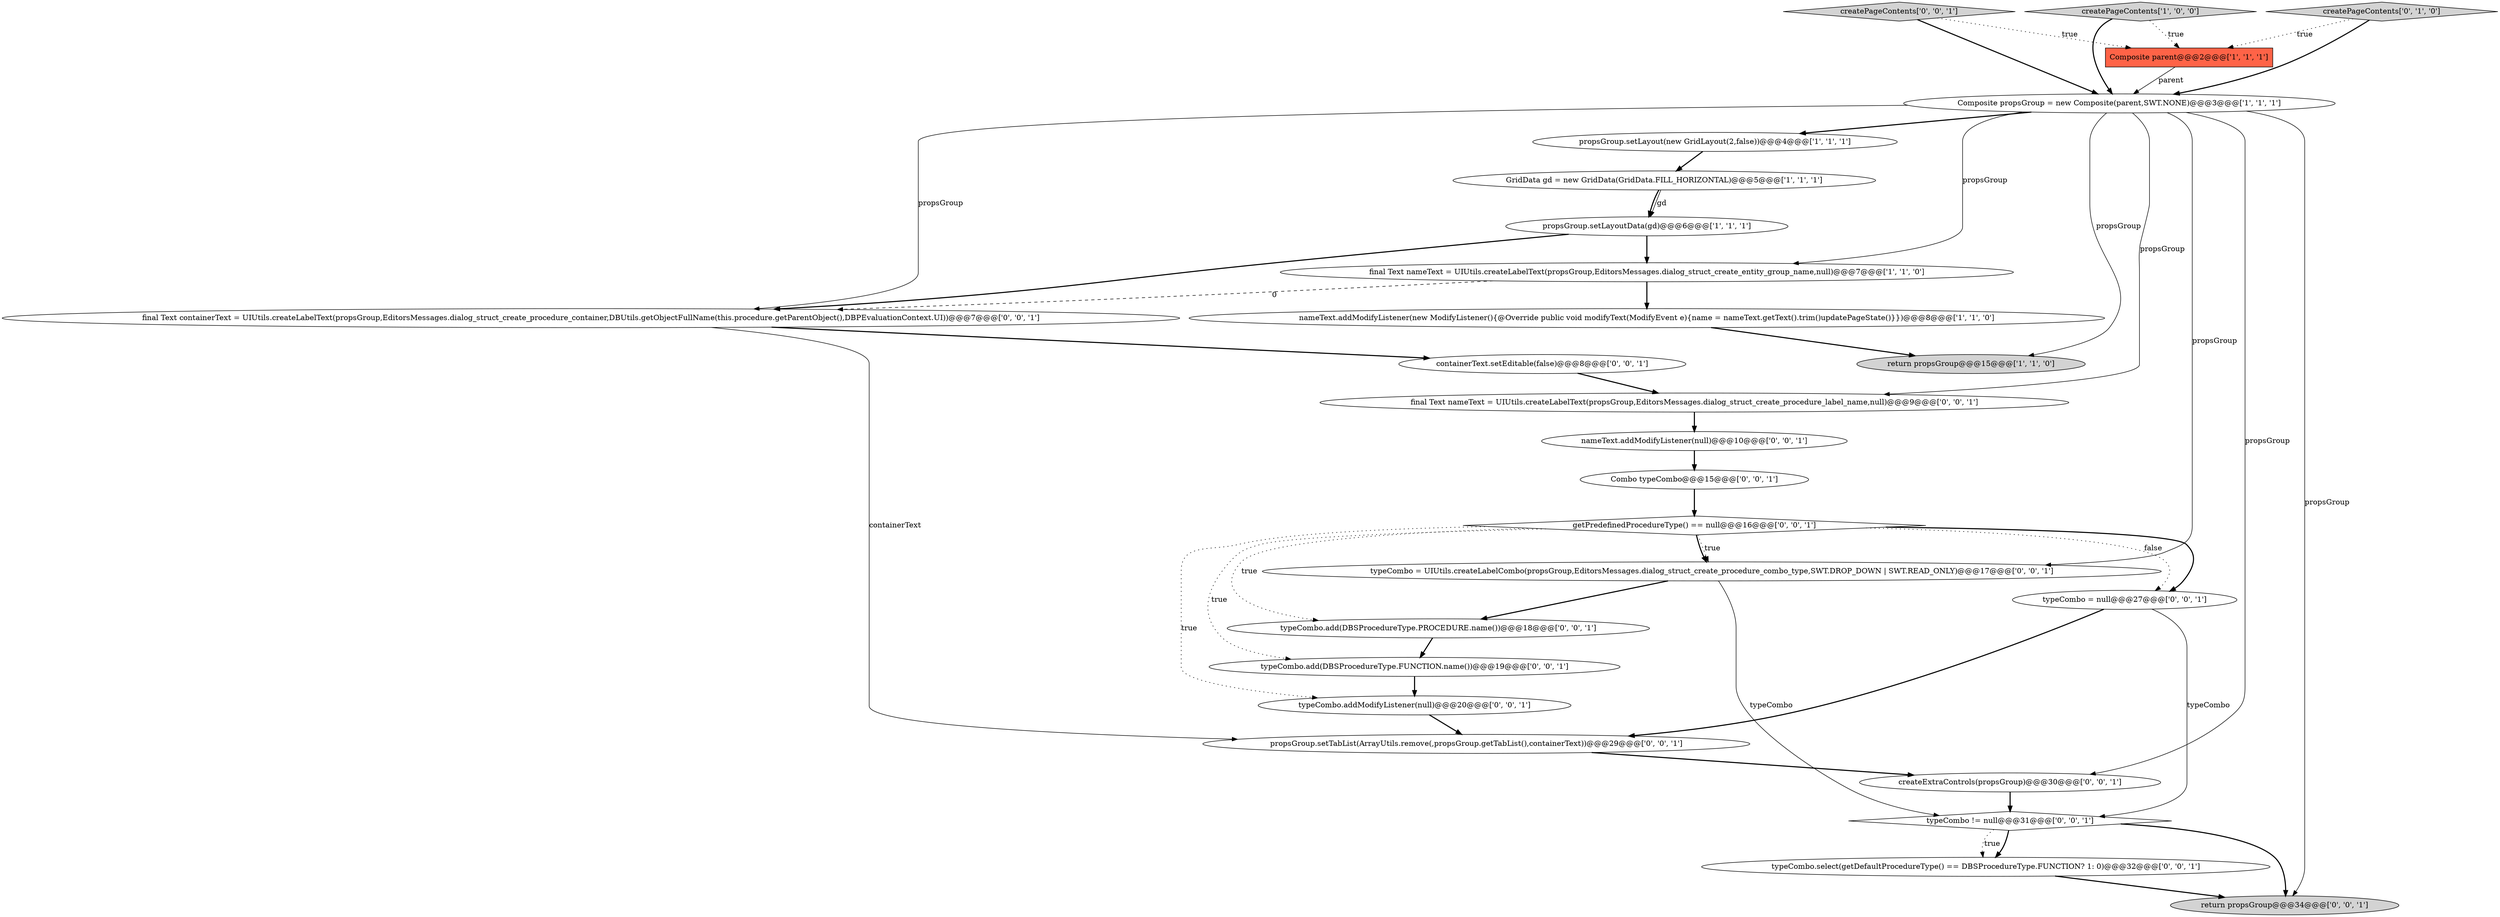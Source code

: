 digraph {
6 [style = filled, label = "Composite propsGroup = new Composite(parent,SWT.NONE)@@@3@@@['1', '1', '1']", fillcolor = white, shape = ellipse image = "AAA0AAABBB1BBB"];
3 [style = filled, label = "propsGroup.setLayoutData(gd)@@@6@@@['1', '1', '1']", fillcolor = white, shape = ellipse image = "AAA0AAABBB1BBB"];
13 [style = filled, label = "typeCombo.addModifyListener(null)@@@20@@@['0', '0', '1']", fillcolor = white, shape = ellipse image = "AAA0AAABBB3BBB"];
15 [style = filled, label = "propsGroup.setTabList(ArrayUtils.remove(,propsGroup.getTabList(),containerText))@@@29@@@['0', '0', '1']", fillcolor = white, shape = ellipse image = "AAA0AAABBB3BBB"];
2 [style = filled, label = "return propsGroup@@@15@@@['1', '1', '0']", fillcolor = lightgray, shape = ellipse image = "AAA0AAABBB1BBB"];
20 [style = filled, label = "createPageContents['0', '0', '1']", fillcolor = lightgray, shape = diamond image = "AAA0AAABBB3BBB"];
12 [style = filled, label = "return propsGroup@@@34@@@['0', '0', '1']", fillcolor = lightgray, shape = ellipse image = "AAA0AAABBB3BBB"];
23 [style = filled, label = "containerText.setEditable(false)@@@8@@@['0', '0', '1']", fillcolor = white, shape = ellipse image = "AAA0AAABBB3BBB"];
7 [style = filled, label = "createPageContents['1', '0', '0']", fillcolor = lightgray, shape = diamond image = "AAA0AAABBB1BBB"];
4 [style = filled, label = "propsGroup.setLayout(new GridLayout(2,false))@@@4@@@['1', '1', '1']", fillcolor = white, shape = ellipse image = "AAA0AAABBB1BBB"];
5 [style = filled, label = "GridData gd = new GridData(GridData.FILL_HORIZONTAL)@@@5@@@['1', '1', '1']", fillcolor = white, shape = ellipse image = "AAA0AAABBB1BBB"];
24 [style = filled, label = "Combo typeCombo@@@15@@@['0', '0', '1']", fillcolor = white, shape = ellipse image = "AAA0AAABBB3BBB"];
18 [style = filled, label = "getPredefinedProcedureType() == null@@@16@@@['0', '0', '1']", fillcolor = white, shape = diamond image = "AAA0AAABBB3BBB"];
0 [style = filled, label = "Composite parent@@@2@@@['1', '1', '1']", fillcolor = tomato, shape = box image = "AAA0AAABBB1BBB"];
10 [style = filled, label = "typeCombo.select(getDefaultProcedureType() == DBSProcedureType.FUNCTION? 1: 0)@@@32@@@['0', '0', '1']", fillcolor = white, shape = ellipse image = "AAA0AAABBB3BBB"];
19 [style = filled, label = "typeCombo = null@@@27@@@['0', '0', '1']", fillcolor = white, shape = ellipse image = "AAA0AAABBB3BBB"];
14 [style = filled, label = "final Text nameText = UIUtils.createLabelText(propsGroup,EditorsMessages.dialog_struct_create_procedure_label_name,null)@@@9@@@['0', '0', '1']", fillcolor = white, shape = ellipse image = "AAA0AAABBB3BBB"];
16 [style = filled, label = "nameText.addModifyListener(null)@@@10@@@['0', '0', '1']", fillcolor = white, shape = ellipse image = "AAA0AAABBB3BBB"];
9 [style = filled, label = "createPageContents['0', '1', '0']", fillcolor = lightgray, shape = diamond image = "AAA0AAABBB2BBB"];
26 [style = filled, label = "createExtraControls(propsGroup)@@@30@@@['0', '0', '1']", fillcolor = white, shape = ellipse image = "AAA0AAABBB3BBB"];
11 [style = filled, label = "typeCombo.add(DBSProcedureType.PROCEDURE.name())@@@18@@@['0', '0', '1']", fillcolor = white, shape = ellipse image = "AAA0AAABBB3BBB"];
21 [style = filled, label = "final Text containerText = UIUtils.createLabelText(propsGroup,EditorsMessages.dialog_struct_create_procedure_container,DBUtils.getObjectFullName(this.procedure.getParentObject(),DBPEvaluationContext.UI))@@@7@@@['0', '0', '1']", fillcolor = white, shape = ellipse image = "AAA0AAABBB3BBB"];
17 [style = filled, label = "typeCombo.add(DBSProcedureType.FUNCTION.name())@@@19@@@['0', '0', '1']", fillcolor = white, shape = ellipse image = "AAA0AAABBB3BBB"];
22 [style = filled, label = "typeCombo != null@@@31@@@['0', '0', '1']", fillcolor = white, shape = diamond image = "AAA0AAABBB3BBB"];
25 [style = filled, label = "typeCombo = UIUtils.createLabelCombo(propsGroup,EditorsMessages.dialog_struct_create_procedure_combo_type,SWT.DROP_DOWN | SWT.READ_ONLY)@@@17@@@['0', '0', '1']", fillcolor = white, shape = ellipse image = "AAA0AAABBB3BBB"];
8 [style = filled, label = "final Text nameText = UIUtils.createLabelText(propsGroup,EditorsMessages.dialog_struct_create_entity_group_name,null)@@@7@@@['1', '1', '0']", fillcolor = white, shape = ellipse image = "AAA0AAABBB1BBB"];
1 [style = filled, label = "nameText.addModifyListener(new ModifyListener(){@Override public void modifyText(ModifyEvent e){name = nameText.getText().trim()updatePageState()}})@@@8@@@['1', '1', '0']", fillcolor = white, shape = ellipse image = "AAA0AAABBB1BBB"];
26->22 [style = bold, label=""];
6->21 [style = solid, label="propsGroup"];
16->24 [style = bold, label=""];
13->15 [style = bold, label=""];
6->4 [style = bold, label=""];
14->16 [style = bold, label=""];
24->18 [style = bold, label=""];
20->6 [style = bold, label=""];
19->22 [style = solid, label="typeCombo"];
9->0 [style = dotted, label="true"];
6->14 [style = solid, label="propsGroup"];
4->5 [style = bold, label=""];
3->21 [style = bold, label=""];
7->6 [style = bold, label=""];
19->15 [style = bold, label=""];
18->25 [style = bold, label=""];
6->26 [style = solid, label="propsGroup"];
5->3 [style = solid, label="gd"];
6->8 [style = solid, label="propsGroup"];
11->17 [style = bold, label=""];
20->0 [style = dotted, label="true"];
9->6 [style = bold, label=""];
6->2 [style = solid, label="propsGroup"];
8->1 [style = bold, label=""];
0->6 [style = solid, label="parent"];
25->11 [style = bold, label=""];
10->12 [style = bold, label=""];
18->11 [style = dotted, label="true"];
18->13 [style = dotted, label="true"];
8->21 [style = dashed, label="0"];
18->17 [style = dotted, label="true"];
25->22 [style = solid, label="typeCombo"];
18->19 [style = bold, label=""];
17->13 [style = bold, label=""];
15->26 [style = bold, label=""];
21->15 [style = solid, label="containerText"];
3->8 [style = bold, label=""];
23->14 [style = bold, label=""];
18->25 [style = dotted, label="true"];
7->0 [style = dotted, label="true"];
5->3 [style = bold, label=""];
18->19 [style = dotted, label="false"];
22->12 [style = bold, label=""];
21->23 [style = bold, label=""];
6->12 [style = solid, label="propsGroup"];
22->10 [style = bold, label=""];
1->2 [style = bold, label=""];
6->25 [style = solid, label="propsGroup"];
22->10 [style = dotted, label="true"];
}

